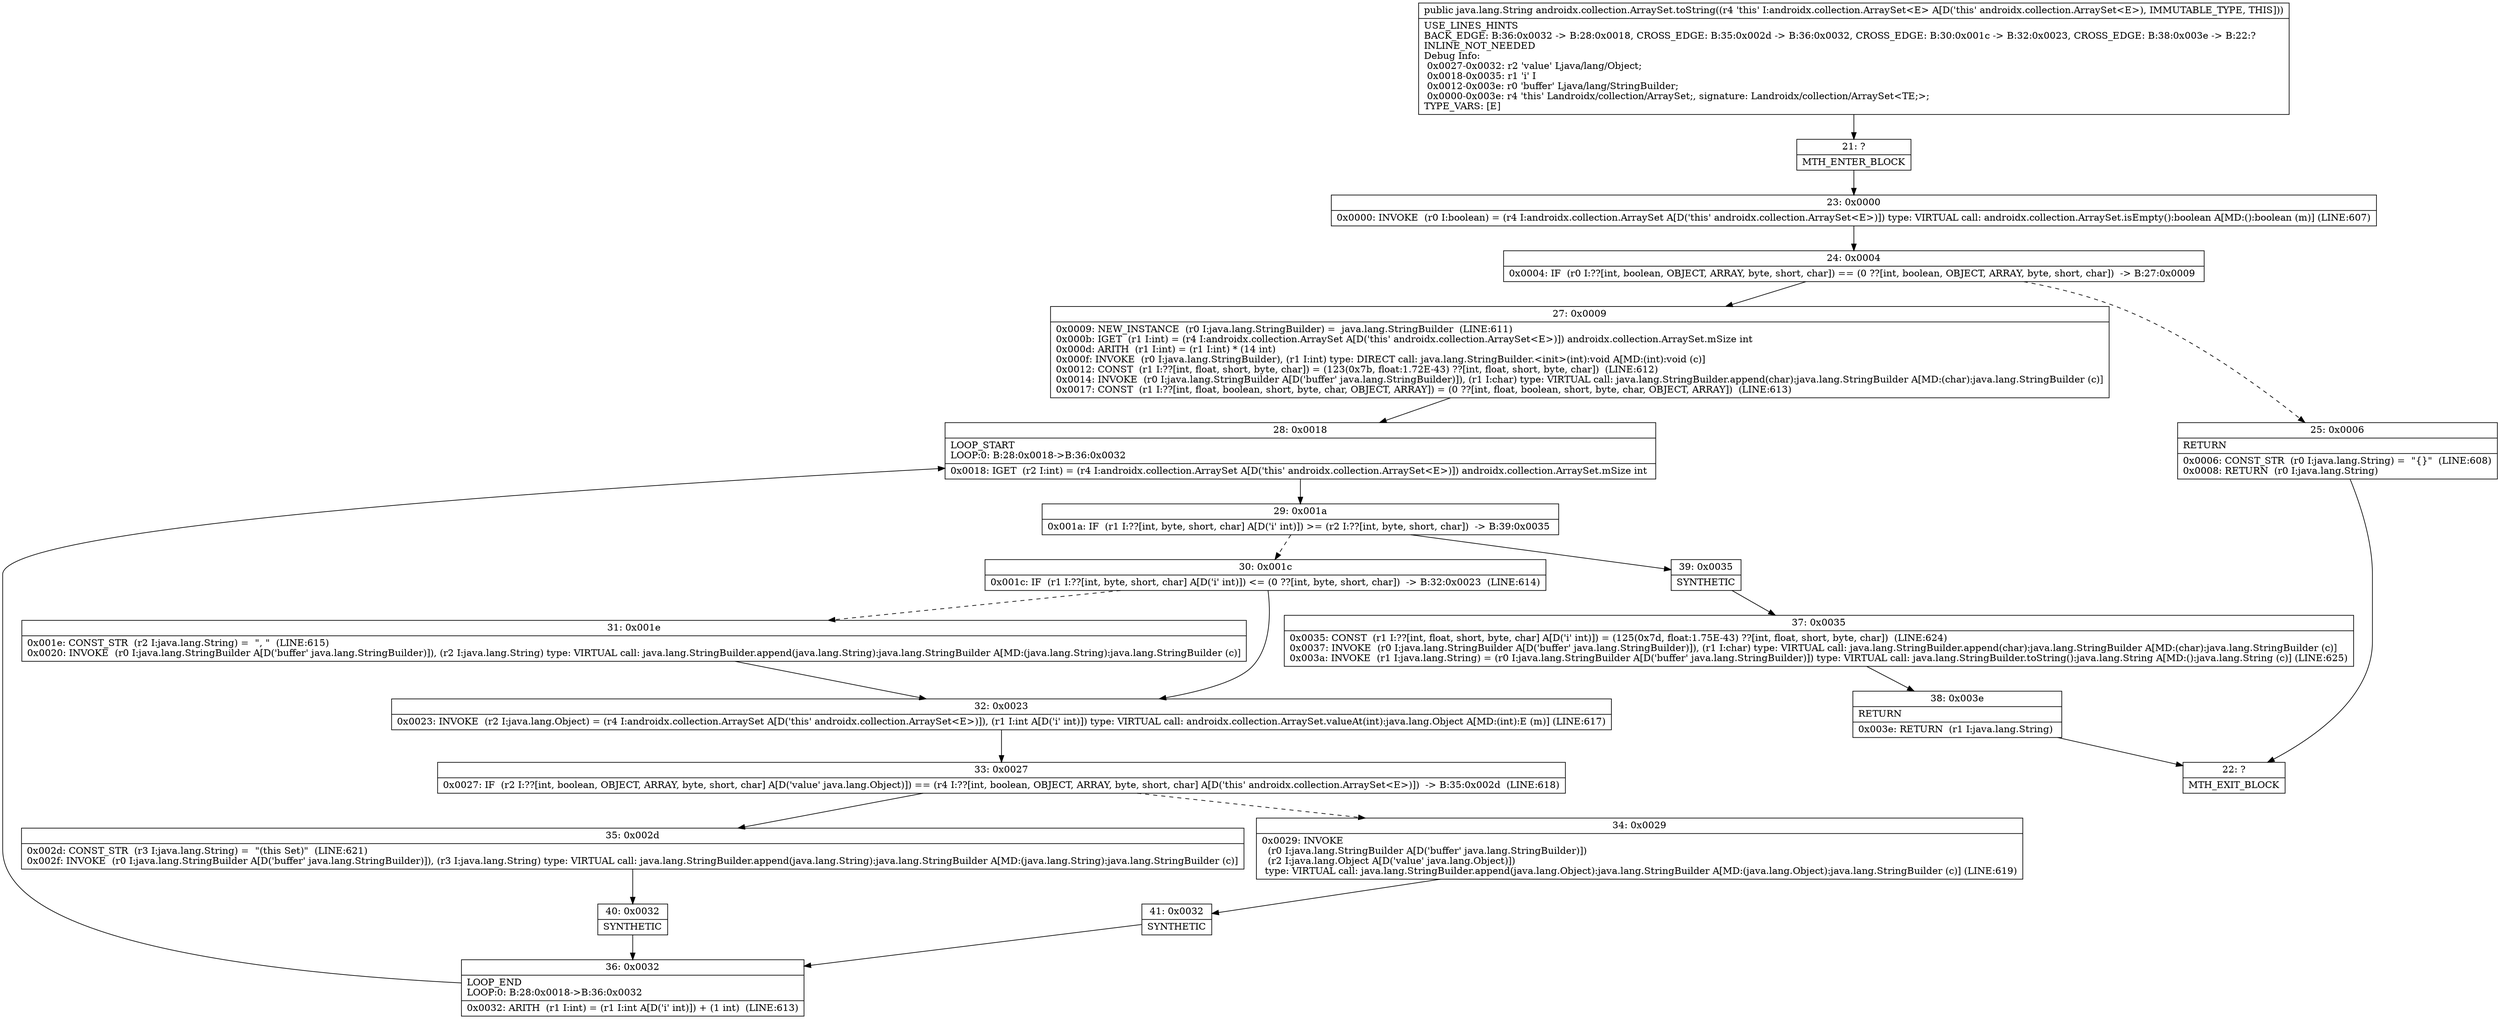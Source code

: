 digraph "CFG forandroidx.collection.ArraySet.toString()Ljava\/lang\/String;" {
Node_21 [shape=record,label="{21\:\ ?|MTH_ENTER_BLOCK\l}"];
Node_23 [shape=record,label="{23\:\ 0x0000|0x0000: INVOKE  (r0 I:boolean) = (r4 I:androidx.collection.ArraySet A[D('this' androidx.collection.ArraySet\<E\>)]) type: VIRTUAL call: androidx.collection.ArraySet.isEmpty():boolean A[MD:():boolean (m)] (LINE:607)\l}"];
Node_24 [shape=record,label="{24\:\ 0x0004|0x0004: IF  (r0 I:??[int, boolean, OBJECT, ARRAY, byte, short, char]) == (0 ??[int, boolean, OBJECT, ARRAY, byte, short, char])  \-\> B:27:0x0009 \l}"];
Node_25 [shape=record,label="{25\:\ 0x0006|RETURN\l|0x0006: CONST_STR  (r0 I:java.lang.String) =  \"\{\}\"  (LINE:608)\l0x0008: RETURN  (r0 I:java.lang.String) \l}"];
Node_22 [shape=record,label="{22\:\ ?|MTH_EXIT_BLOCK\l}"];
Node_27 [shape=record,label="{27\:\ 0x0009|0x0009: NEW_INSTANCE  (r0 I:java.lang.StringBuilder) =  java.lang.StringBuilder  (LINE:611)\l0x000b: IGET  (r1 I:int) = (r4 I:androidx.collection.ArraySet A[D('this' androidx.collection.ArraySet\<E\>)]) androidx.collection.ArraySet.mSize int \l0x000d: ARITH  (r1 I:int) = (r1 I:int) * (14 int) \l0x000f: INVOKE  (r0 I:java.lang.StringBuilder), (r1 I:int) type: DIRECT call: java.lang.StringBuilder.\<init\>(int):void A[MD:(int):void (c)]\l0x0012: CONST  (r1 I:??[int, float, short, byte, char]) = (123(0x7b, float:1.72E\-43) ??[int, float, short, byte, char])  (LINE:612)\l0x0014: INVOKE  (r0 I:java.lang.StringBuilder A[D('buffer' java.lang.StringBuilder)]), (r1 I:char) type: VIRTUAL call: java.lang.StringBuilder.append(char):java.lang.StringBuilder A[MD:(char):java.lang.StringBuilder (c)]\l0x0017: CONST  (r1 I:??[int, float, boolean, short, byte, char, OBJECT, ARRAY]) = (0 ??[int, float, boolean, short, byte, char, OBJECT, ARRAY])  (LINE:613)\l}"];
Node_28 [shape=record,label="{28\:\ 0x0018|LOOP_START\lLOOP:0: B:28:0x0018\-\>B:36:0x0032\l|0x0018: IGET  (r2 I:int) = (r4 I:androidx.collection.ArraySet A[D('this' androidx.collection.ArraySet\<E\>)]) androidx.collection.ArraySet.mSize int \l}"];
Node_29 [shape=record,label="{29\:\ 0x001a|0x001a: IF  (r1 I:??[int, byte, short, char] A[D('i' int)]) \>= (r2 I:??[int, byte, short, char])  \-\> B:39:0x0035 \l}"];
Node_30 [shape=record,label="{30\:\ 0x001c|0x001c: IF  (r1 I:??[int, byte, short, char] A[D('i' int)]) \<= (0 ??[int, byte, short, char])  \-\> B:32:0x0023  (LINE:614)\l}"];
Node_31 [shape=record,label="{31\:\ 0x001e|0x001e: CONST_STR  (r2 I:java.lang.String) =  \", \"  (LINE:615)\l0x0020: INVOKE  (r0 I:java.lang.StringBuilder A[D('buffer' java.lang.StringBuilder)]), (r2 I:java.lang.String) type: VIRTUAL call: java.lang.StringBuilder.append(java.lang.String):java.lang.StringBuilder A[MD:(java.lang.String):java.lang.StringBuilder (c)]\l}"];
Node_32 [shape=record,label="{32\:\ 0x0023|0x0023: INVOKE  (r2 I:java.lang.Object) = (r4 I:androidx.collection.ArraySet A[D('this' androidx.collection.ArraySet\<E\>)]), (r1 I:int A[D('i' int)]) type: VIRTUAL call: androidx.collection.ArraySet.valueAt(int):java.lang.Object A[MD:(int):E (m)] (LINE:617)\l}"];
Node_33 [shape=record,label="{33\:\ 0x0027|0x0027: IF  (r2 I:??[int, boolean, OBJECT, ARRAY, byte, short, char] A[D('value' java.lang.Object)]) == (r4 I:??[int, boolean, OBJECT, ARRAY, byte, short, char] A[D('this' androidx.collection.ArraySet\<E\>)])  \-\> B:35:0x002d  (LINE:618)\l}"];
Node_34 [shape=record,label="{34\:\ 0x0029|0x0029: INVOKE  \l  (r0 I:java.lang.StringBuilder A[D('buffer' java.lang.StringBuilder)])\l  (r2 I:java.lang.Object A[D('value' java.lang.Object)])\l type: VIRTUAL call: java.lang.StringBuilder.append(java.lang.Object):java.lang.StringBuilder A[MD:(java.lang.Object):java.lang.StringBuilder (c)] (LINE:619)\l}"];
Node_41 [shape=record,label="{41\:\ 0x0032|SYNTHETIC\l}"];
Node_36 [shape=record,label="{36\:\ 0x0032|LOOP_END\lLOOP:0: B:28:0x0018\-\>B:36:0x0032\l|0x0032: ARITH  (r1 I:int) = (r1 I:int A[D('i' int)]) + (1 int)  (LINE:613)\l}"];
Node_35 [shape=record,label="{35\:\ 0x002d|0x002d: CONST_STR  (r3 I:java.lang.String) =  \"(this Set)\"  (LINE:621)\l0x002f: INVOKE  (r0 I:java.lang.StringBuilder A[D('buffer' java.lang.StringBuilder)]), (r3 I:java.lang.String) type: VIRTUAL call: java.lang.StringBuilder.append(java.lang.String):java.lang.StringBuilder A[MD:(java.lang.String):java.lang.StringBuilder (c)]\l}"];
Node_40 [shape=record,label="{40\:\ 0x0032|SYNTHETIC\l}"];
Node_39 [shape=record,label="{39\:\ 0x0035|SYNTHETIC\l}"];
Node_37 [shape=record,label="{37\:\ 0x0035|0x0035: CONST  (r1 I:??[int, float, short, byte, char] A[D('i' int)]) = (125(0x7d, float:1.75E\-43) ??[int, float, short, byte, char])  (LINE:624)\l0x0037: INVOKE  (r0 I:java.lang.StringBuilder A[D('buffer' java.lang.StringBuilder)]), (r1 I:char) type: VIRTUAL call: java.lang.StringBuilder.append(char):java.lang.StringBuilder A[MD:(char):java.lang.StringBuilder (c)]\l0x003a: INVOKE  (r1 I:java.lang.String) = (r0 I:java.lang.StringBuilder A[D('buffer' java.lang.StringBuilder)]) type: VIRTUAL call: java.lang.StringBuilder.toString():java.lang.String A[MD:():java.lang.String (c)] (LINE:625)\l}"];
Node_38 [shape=record,label="{38\:\ 0x003e|RETURN\l|0x003e: RETURN  (r1 I:java.lang.String) \l}"];
MethodNode[shape=record,label="{public java.lang.String androidx.collection.ArraySet.toString((r4 'this' I:androidx.collection.ArraySet\<E\> A[D('this' androidx.collection.ArraySet\<E\>), IMMUTABLE_TYPE, THIS]))  | USE_LINES_HINTS\lBACK_EDGE: B:36:0x0032 \-\> B:28:0x0018, CROSS_EDGE: B:35:0x002d \-\> B:36:0x0032, CROSS_EDGE: B:30:0x001c \-\> B:32:0x0023, CROSS_EDGE: B:38:0x003e \-\> B:22:?\lINLINE_NOT_NEEDED\lDebug Info:\l  0x0027\-0x0032: r2 'value' Ljava\/lang\/Object;\l  0x0018\-0x0035: r1 'i' I\l  0x0012\-0x003e: r0 'buffer' Ljava\/lang\/StringBuilder;\l  0x0000\-0x003e: r4 'this' Landroidx\/collection\/ArraySet;, signature: Landroidx\/collection\/ArraySet\<TE;\>;\lTYPE_VARS: [E]\l}"];
MethodNode -> Node_21;Node_21 -> Node_23;
Node_23 -> Node_24;
Node_24 -> Node_25[style=dashed];
Node_24 -> Node_27;
Node_25 -> Node_22;
Node_27 -> Node_28;
Node_28 -> Node_29;
Node_29 -> Node_30[style=dashed];
Node_29 -> Node_39;
Node_30 -> Node_31[style=dashed];
Node_30 -> Node_32;
Node_31 -> Node_32;
Node_32 -> Node_33;
Node_33 -> Node_34[style=dashed];
Node_33 -> Node_35;
Node_34 -> Node_41;
Node_41 -> Node_36;
Node_36 -> Node_28;
Node_35 -> Node_40;
Node_40 -> Node_36;
Node_39 -> Node_37;
Node_37 -> Node_38;
Node_38 -> Node_22;
}

